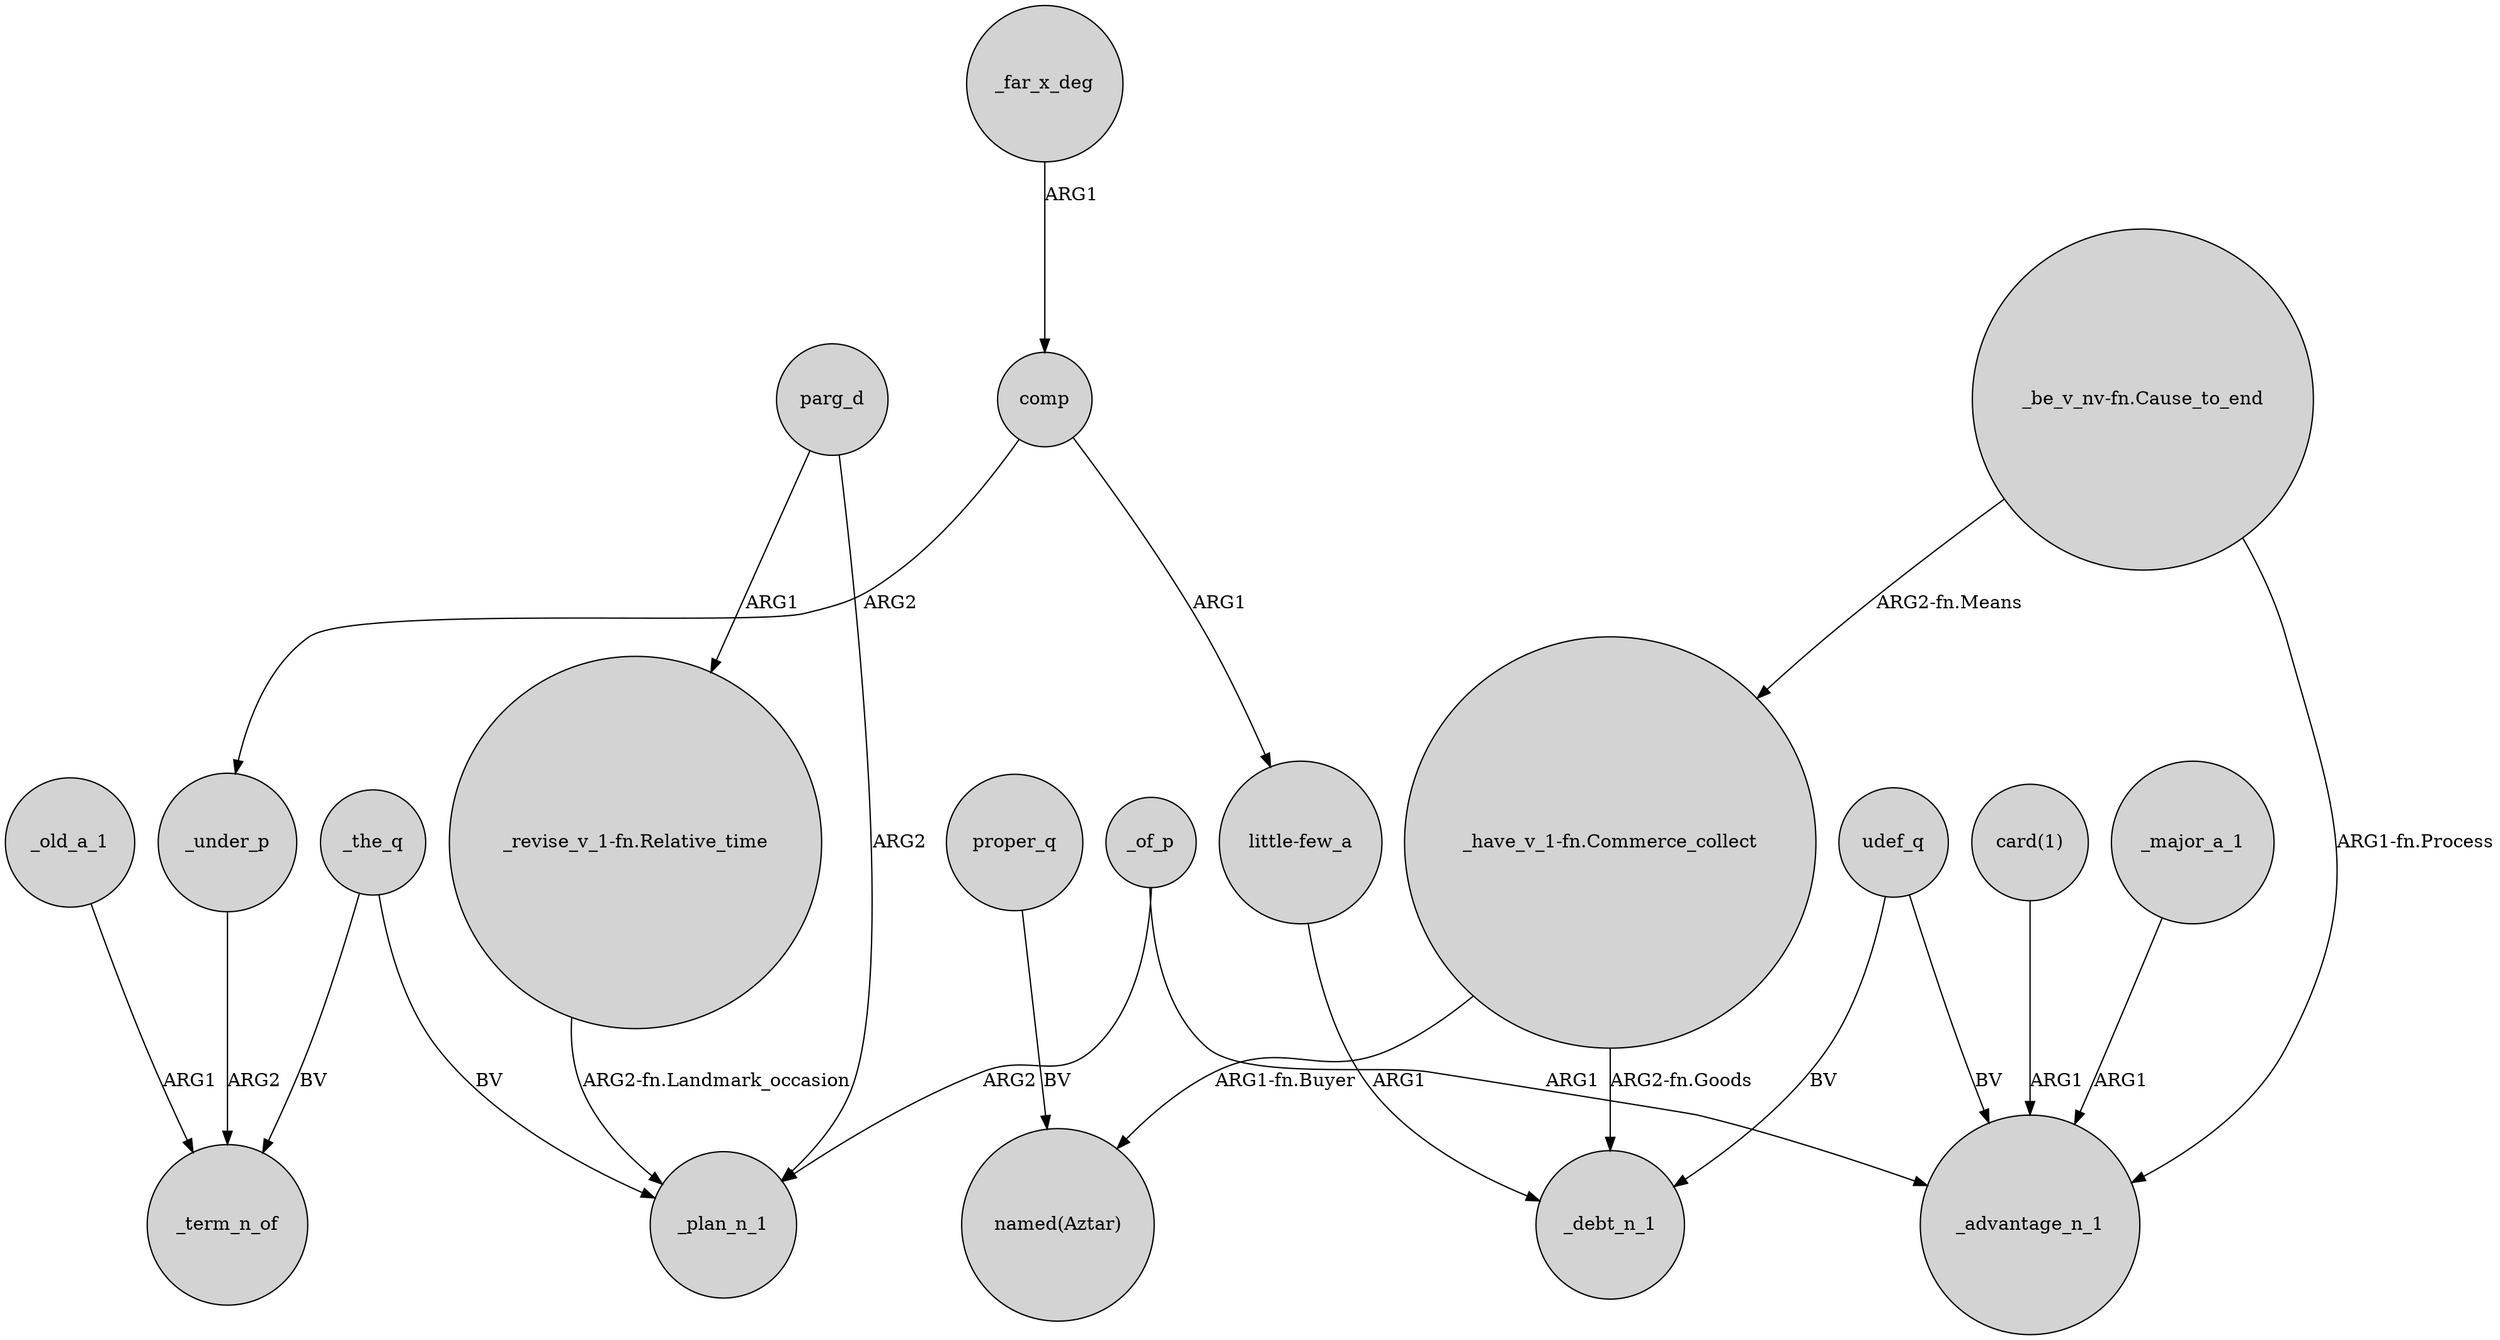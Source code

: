 digraph {
	node [shape=circle style=filled]
	"_be_v_nv-fn.Cause_to_end" -> "_have_v_1-fn.Commerce_collect" [label="ARG2-fn.Means"]
	proper_q -> "named(Aztar)" [label=BV]
	"little-few_a" -> _debt_n_1 [label=ARG1]
	parg_d -> "_revise_v_1-fn.Relative_time" [label=ARG1]
	"card(1)" -> _advantage_n_1 [label=ARG1]
	parg_d -> _plan_n_1 [label=ARG2]
	"_have_v_1-fn.Commerce_collect" -> _debt_n_1 [label="ARG2-fn.Goods"]
	_under_p -> _term_n_of [label=ARG2]
	_old_a_1 -> _term_n_of [label=ARG1]
	_major_a_1 -> _advantage_n_1 [label=ARG1]
	_the_q -> _term_n_of [label=BV]
	_far_x_deg -> comp [label=ARG1]
	"_be_v_nv-fn.Cause_to_end" -> _advantage_n_1 [label="ARG1-fn.Process"]
	udef_q -> _debt_n_1 [label=BV]
	"_have_v_1-fn.Commerce_collect" -> "named(Aztar)" [label="ARG1-fn.Buyer"]
	udef_q -> _advantage_n_1 [label=BV]
	_of_p -> _advantage_n_1 [label=ARG1]
	comp -> "little-few_a" [label=ARG1]
	_of_p -> _plan_n_1 [label=ARG2]
	comp -> _under_p [label=ARG2]
	_the_q -> _plan_n_1 [label=BV]
	"_revise_v_1-fn.Relative_time" -> _plan_n_1 [label="ARG2-fn.Landmark_occasion"]
}
